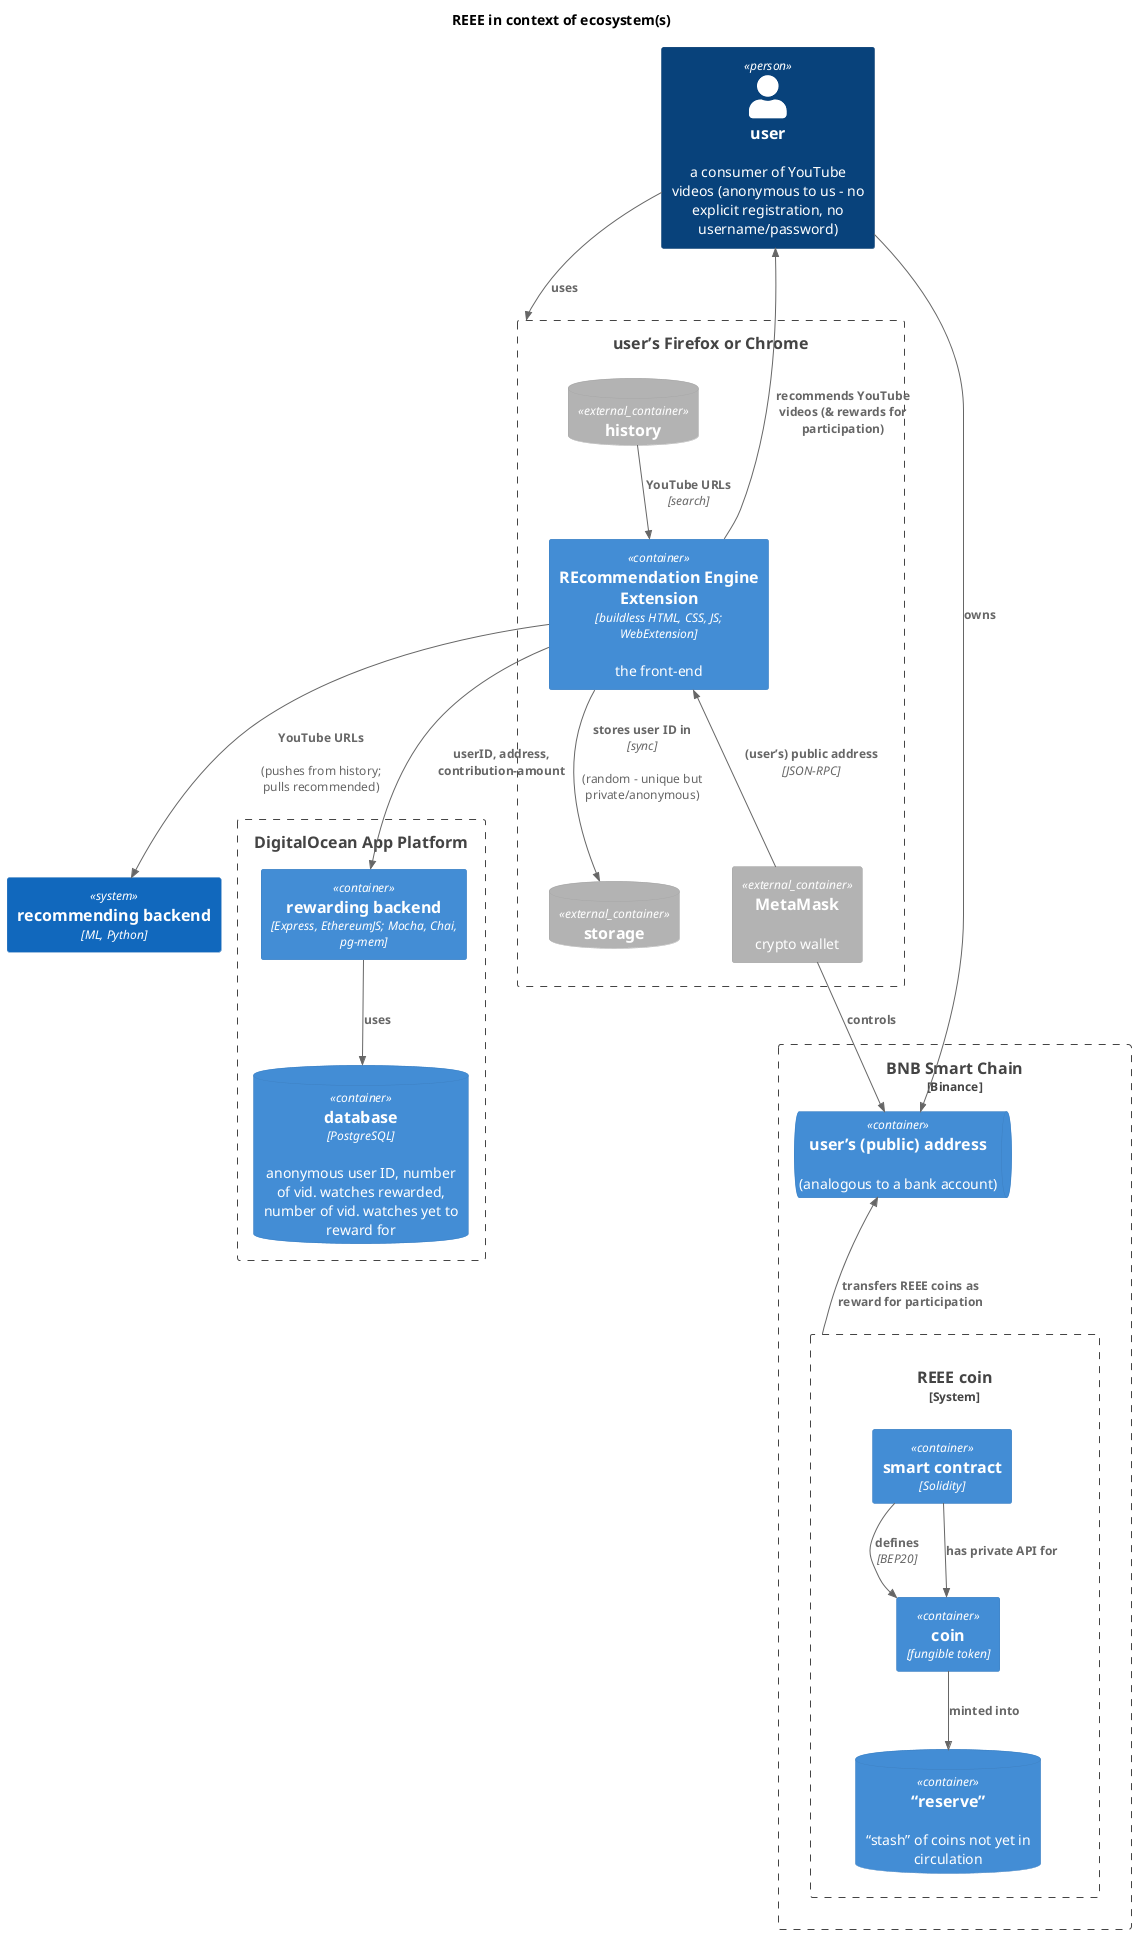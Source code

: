 @startuml REEE
!include <C4/C4_Container>
title REEE in context of ecosystem(s)

Boundary(bro, "user’s Firefox or Chrome") {
    ContainerDb_Ext(storage, "storage")
    ContainerDb_Ext(history, "history")
    Container(reee, "REcommendation Engine Extension",\
        "buildless HTML, CSS, JS; WebExtension", "the front-end", $link="https://addons.mozilla.org/en-US/firefox/addon/recommendationengine/")

    Rel(reee, storage, "stores user ID in", "sync", "(random – unique but private/anonymous)")
    Rel(history, reee, "YouTube URLs", "search")

    Container_Ext(mm, "MetaMask", $descr="crypto wallet")
    Rel_Back(reee, mm, "(user’s) public address", "JSON-RPC")
}

Boundary(bsc, "BNB Smart Chain", $type = "Binance") {
    ContainerQueue(crypto, "user’s (public) address", $descr="(analogous to a bank account)")

    System_Boundary(address, "REEE coin", "address, block") {
        Container(sc, "smart contract", "Solidity", $link="https://bscscan.com/token/0x41664b1316fceac8578801bd6eb130ef0cfbec69#code")
        Container(coin, "coin", "fungible token", $link="https://bscscan.com/token/0x41664b1316fceac8578801bd6eb130ef0cfbec69")
        ContainerDb(vault, "“reserve”", $descr="“stash” of coins not yet in circulation")

        Rel(sc, coin, "defines", "BEP20")
        Rel(sc, coin, "has private API for")
        Rel(coin, vault, "minted into")
        Rel_Back(crypto, address, "transfers REEE coins as reward for participation")
    }
}

Boundary(ocean, "DigitalOcean App Platform") {
    Container(backend, "rewarding backend", "Express, EthereumJS; Mocha, Chai, pg-mem")
    ContainerDb(db, "database", "PostgreSQL", "anonymous user ID, number of vid. watches rewarded, number of vid. watches yet to reward for")
    Rel(backend, db, "uses")
}

System(ml, "recommending backend", $type="ML, Python", $link="https://github.com/zabir-nabil/recommender-rest-api")
Rel(reee, ml, "YouTube URLs", $descr="(pushes from history;\npulls recommended)")

Person(customer, "user",\
    "a consumer of YouTube videos (anonymous to us – no explicit registration, no username/password)")

'omitted for "brevity"
'System_Ext(yt, "YouTube")
'Rel_Back(reee, yt, "thumbnails")

Rel(customer, bro, "uses")
Rel(customer, crypto, "owns")
Rel(mm, crypto, "controls")

Rel_Back(customer, reee, "recommends YouTube videos (& rewards for participation)")

Rel(reee, backend, "userID, address, contribution-amount")

' TIP: Rel_Neighbor fixes overly long arrows but must be used extremely sparingly
@enduml
